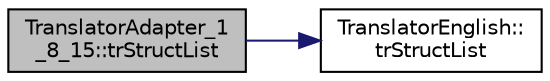 digraph "TranslatorAdapter_1_8_15::trStructList"
{
 // LATEX_PDF_SIZE
  edge [fontname="Helvetica",fontsize="10",labelfontname="Helvetica",labelfontsize="10"];
  node [fontname="Helvetica",fontsize="10",shape=record];
  rankdir="LR";
  Node1 [label="TranslatorAdapter_1\l_8_15::trStructList",height=0.2,width=0.4,color="black", fillcolor="grey75", style="filled", fontcolor="black",tooltip=" "];
  Node1 -> Node2 [color="midnightblue",fontsize="10",style="solid",fontname="Helvetica"];
  Node2 [label="TranslatorEnglish::\ltrStructList",height=0.2,width=0.4,color="black", fillcolor="white", style="filled",URL="$classTranslatorEnglish.html#a170d30280edfc8bbdce24a4d2661b9ae",tooltip=" "];
}
